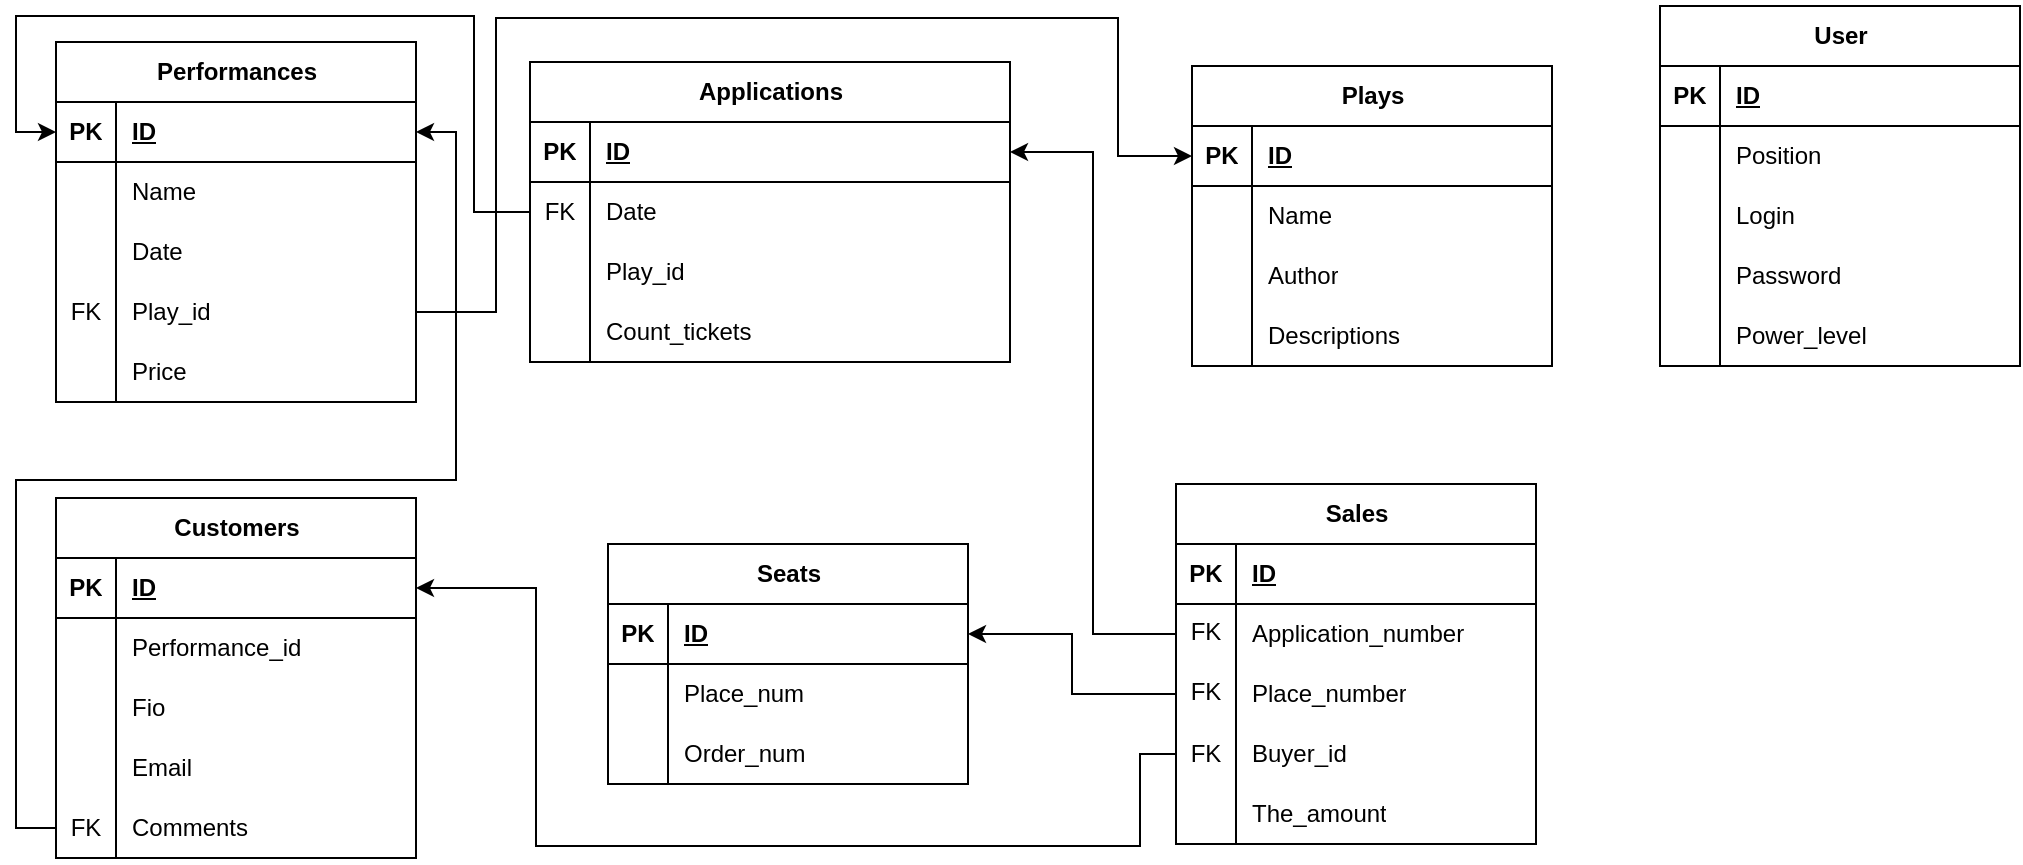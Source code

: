 <mxfile version="22.1.11" type="device">
  <diagram name="Страница — 1" id="3QJ-62TbbqOwwkSU4P8P">
    <mxGraphModel dx="1434" dy="791" grid="0" gridSize="10" guides="1" tooltips="1" connect="1" arrows="1" fold="1" page="0" pageScale="1" pageWidth="827" pageHeight="1169" math="0" shadow="0">
      <root>
        <mxCell id="0" />
        <mxCell id="1" parent="0" />
        <mxCell id="Lbm528HbBYSC0Zi1NmTf-1" value="Performances" style="shape=table;startSize=30;container=1;collapsible=1;childLayout=tableLayout;fixedRows=1;rowLines=0;fontStyle=1;align=center;resizeLast=1;html=1;" parent="1" vertex="1">
          <mxGeometry x="252" y="272" width="180" height="180" as="geometry" />
        </mxCell>
        <mxCell id="Lbm528HbBYSC0Zi1NmTf-2" value="" style="shape=tableRow;horizontal=0;startSize=0;swimlaneHead=0;swimlaneBody=0;fillColor=none;collapsible=0;dropTarget=0;points=[[0,0.5],[1,0.5]];portConstraint=eastwest;top=0;left=0;right=0;bottom=1;" parent="Lbm528HbBYSC0Zi1NmTf-1" vertex="1">
          <mxGeometry y="30" width="180" height="30" as="geometry" />
        </mxCell>
        <mxCell id="Lbm528HbBYSC0Zi1NmTf-3" value="PK" style="shape=partialRectangle;connectable=0;fillColor=none;top=0;left=0;bottom=0;right=0;fontStyle=1;overflow=hidden;whiteSpace=wrap;html=1;" parent="Lbm528HbBYSC0Zi1NmTf-2" vertex="1">
          <mxGeometry width="30" height="30" as="geometry">
            <mxRectangle width="30" height="30" as="alternateBounds" />
          </mxGeometry>
        </mxCell>
        <mxCell id="Lbm528HbBYSC0Zi1NmTf-4" value="ID" style="shape=partialRectangle;connectable=0;fillColor=none;top=0;left=0;bottom=0;right=0;align=left;spacingLeft=6;fontStyle=5;overflow=hidden;whiteSpace=wrap;html=1;" parent="Lbm528HbBYSC0Zi1NmTf-2" vertex="1">
          <mxGeometry x="30" width="150" height="30" as="geometry">
            <mxRectangle width="150" height="30" as="alternateBounds" />
          </mxGeometry>
        </mxCell>
        <mxCell id="Lbm528HbBYSC0Zi1NmTf-5" value="" style="shape=tableRow;horizontal=0;startSize=0;swimlaneHead=0;swimlaneBody=0;fillColor=none;collapsible=0;dropTarget=0;points=[[0,0.5],[1,0.5]];portConstraint=eastwest;top=0;left=0;right=0;bottom=0;" parent="Lbm528HbBYSC0Zi1NmTf-1" vertex="1">
          <mxGeometry y="60" width="180" height="30" as="geometry" />
        </mxCell>
        <mxCell id="Lbm528HbBYSC0Zi1NmTf-6" value="" style="shape=partialRectangle;connectable=0;fillColor=none;top=0;left=0;bottom=0;right=0;editable=1;overflow=hidden;whiteSpace=wrap;html=1;" parent="Lbm528HbBYSC0Zi1NmTf-5" vertex="1">
          <mxGeometry width="30" height="30" as="geometry">
            <mxRectangle width="30" height="30" as="alternateBounds" />
          </mxGeometry>
        </mxCell>
        <mxCell id="Lbm528HbBYSC0Zi1NmTf-7" value="Name" style="shape=partialRectangle;connectable=0;fillColor=none;top=0;left=0;bottom=0;right=0;align=left;spacingLeft=6;overflow=hidden;whiteSpace=wrap;html=1;" parent="Lbm528HbBYSC0Zi1NmTf-5" vertex="1">
          <mxGeometry x="30" width="150" height="30" as="geometry">
            <mxRectangle width="150" height="30" as="alternateBounds" />
          </mxGeometry>
        </mxCell>
        <mxCell id="Lbm528HbBYSC0Zi1NmTf-8" value="" style="shape=tableRow;horizontal=0;startSize=0;swimlaneHead=0;swimlaneBody=0;fillColor=none;collapsible=0;dropTarget=0;points=[[0,0.5],[1,0.5]];portConstraint=eastwest;top=0;left=0;right=0;bottom=0;" parent="Lbm528HbBYSC0Zi1NmTf-1" vertex="1">
          <mxGeometry y="90" width="180" height="30" as="geometry" />
        </mxCell>
        <mxCell id="Lbm528HbBYSC0Zi1NmTf-9" value="" style="shape=partialRectangle;connectable=0;fillColor=none;top=0;left=0;bottom=0;right=0;editable=1;overflow=hidden;whiteSpace=wrap;html=1;" parent="Lbm528HbBYSC0Zi1NmTf-8" vertex="1">
          <mxGeometry width="30" height="30" as="geometry">
            <mxRectangle width="30" height="30" as="alternateBounds" />
          </mxGeometry>
        </mxCell>
        <mxCell id="Lbm528HbBYSC0Zi1NmTf-10" value="Date" style="shape=partialRectangle;connectable=0;fillColor=none;top=0;left=0;bottom=0;right=0;align=left;spacingLeft=6;overflow=hidden;whiteSpace=wrap;html=1;" parent="Lbm528HbBYSC0Zi1NmTf-8" vertex="1">
          <mxGeometry x="30" width="150" height="30" as="geometry">
            <mxRectangle width="150" height="30" as="alternateBounds" />
          </mxGeometry>
        </mxCell>
        <mxCell id="Lbm528HbBYSC0Zi1NmTf-11" value="" style="shape=tableRow;horizontal=0;startSize=0;swimlaneHead=0;swimlaneBody=0;fillColor=none;collapsible=0;dropTarget=0;points=[[0,0.5],[1,0.5]];portConstraint=eastwest;top=0;left=0;right=0;bottom=0;" parent="Lbm528HbBYSC0Zi1NmTf-1" vertex="1">
          <mxGeometry y="120" width="180" height="30" as="geometry" />
        </mxCell>
        <mxCell id="Lbm528HbBYSC0Zi1NmTf-12" value="" style="shape=partialRectangle;connectable=0;fillColor=none;top=0;left=0;bottom=0;right=0;editable=1;overflow=hidden;whiteSpace=wrap;html=1;" parent="Lbm528HbBYSC0Zi1NmTf-11" vertex="1">
          <mxGeometry width="30" height="30" as="geometry">
            <mxRectangle width="30" height="30" as="alternateBounds" />
          </mxGeometry>
        </mxCell>
        <mxCell id="Lbm528HbBYSC0Zi1NmTf-13" value="Play_id" style="shape=partialRectangle;connectable=0;fillColor=none;top=0;left=0;bottom=0;right=0;align=left;spacingLeft=6;overflow=hidden;whiteSpace=wrap;html=1;" parent="Lbm528HbBYSC0Zi1NmTf-11" vertex="1">
          <mxGeometry x="30" width="150" height="30" as="geometry">
            <mxRectangle width="150" height="30" as="alternateBounds" />
          </mxGeometry>
        </mxCell>
        <mxCell id="Lbm528HbBYSC0Zi1NmTf-14" value="" style="shape=tableRow;horizontal=0;startSize=0;swimlaneHead=0;swimlaneBody=0;fillColor=none;collapsible=0;dropTarget=0;points=[[0,0.5],[1,0.5]];portConstraint=eastwest;top=0;left=0;right=0;bottom=0;" parent="Lbm528HbBYSC0Zi1NmTf-1" vertex="1">
          <mxGeometry y="150" width="180" height="30" as="geometry" />
        </mxCell>
        <mxCell id="Lbm528HbBYSC0Zi1NmTf-15" value="" style="shape=partialRectangle;connectable=0;fillColor=none;top=0;left=0;bottom=0;right=0;editable=1;overflow=hidden;whiteSpace=wrap;html=1;" parent="Lbm528HbBYSC0Zi1NmTf-14" vertex="1">
          <mxGeometry width="30" height="30" as="geometry">
            <mxRectangle width="30" height="30" as="alternateBounds" />
          </mxGeometry>
        </mxCell>
        <mxCell id="Lbm528HbBYSC0Zi1NmTf-16" value="Price" style="shape=partialRectangle;connectable=0;fillColor=none;top=0;left=0;bottom=0;right=0;align=left;spacingLeft=6;overflow=hidden;whiteSpace=wrap;html=1;" parent="Lbm528HbBYSC0Zi1NmTf-14" vertex="1">
          <mxGeometry x="30" width="150" height="30" as="geometry">
            <mxRectangle width="150" height="30" as="alternateBounds" />
          </mxGeometry>
        </mxCell>
        <mxCell id="Lbm528HbBYSC0Zi1NmTf-17" value="Applications" style="shape=table;startSize=30;container=1;collapsible=1;childLayout=tableLayout;fixedRows=1;rowLines=0;fontStyle=1;align=center;resizeLast=1;html=1;" parent="1" vertex="1">
          <mxGeometry x="489" y="282" width="240" height="150" as="geometry" />
        </mxCell>
        <mxCell id="Lbm528HbBYSC0Zi1NmTf-18" value="" style="shape=tableRow;horizontal=0;startSize=0;swimlaneHead=0;swimlaneBody=0;fillColor=none;collapsible=0;dropTarget=0;points=[[0,0.5],[1,0.5]];portConstraint=eastwest;top=0;left=0;right=0;bottom=1;" parent="Lbm528HbBYSC0Zi1NmTf-17" vertex="1">
          <mxGeometry y="30" width="240" height="30" as="geometry" />
        </mxCell>
        <mxCell id="Lbm528HbBYSC0Zi1NmTf-19" value="PK" style="shape=partialRectangle;connectable=0;fillColor=none;top=0;left=0;bottom=0;right=0;fontStyle=1;overflow=hidden;whiteSpace=wrap;html=1;" parent="Lbm528HbBYSC0Zi1NmTf-18" vertex="1">
          <mxGeometry width="30" height="30" as="geometry">
            <mxRectangle width="30" height="30" as="alternateBounds" />
          </mxGeometry>
        </mxCell>
        <mxCell id="Lbm528HbBYSC0Zi1NmTf-20" value="ID" style="shape=partialRectangle;connectable=0;fillColor=none;top=0;left=0;bottom=0;right=0;align=left;spacingLeft=6;fontStyle=5;overflow=hidden;whiteSpace=wrap;html=1;" parent="Lbm528HbBYSC0Zi1NmTf-18" vertex="1">
          <mxGeometry x="30" width="210" height="30" as="geometry">
            <mxRectangle width="210" height="30" as="alternateBounds" />
          </mxGeometry>
        </mxCell>
        <mxCell id="Lbm528HbBYSC0Zi1NmTf-21" value="" style="shape=tableRow;horizontal=0;startSize=0;swimlaneHead=0;swimlaneBody=0;fillColor=none;collapsible=0;dropTarget=0;points=[[0,0.5],[1,0.5]];portConstraint=eastwest;top=0;left=0;right=0;bottom=0;" parent="Lbm528HbBYSC0Zi1NmTf-17" vertex="1">
          <mxGeometry y="60" width="240" height="30" as="geometry" />
        </mxCell>
        <mxCell id="Lbm528HbBYSC0Zi1NmTf-22" value="" style="shape=partialRectangle;connectable=0;fillColor=none;top=0;left=0;bottom=0;right=0;editable=1;overflow=hidden;whiteSpace=wrap;html=1;" parent="Lbm528HbBYSC0Zi1NmTf-21" vertex="1">
          <mxGeometry width="30" height="30" as="geometry">
            <mxRectangle width="30" height="30" as="alternateBounds" />
          </mxGeometry>
        </mxCell>
        <mxCell id="Lbm528HbBYSC0Zi1NmTf-23" value="Date" style="shape=partialRectangle;connectable=0;fillColor=none;top=0;left=0;bottom=0;right=0;align=left;spacingLeft=6;overflow=hidden;whiteSpace=wrap;html=1;" parent="Lbm528HbBYSC0Zi1NmTf-21" vertex="1">
          <mxGeometry x="30" width="210" height="30" as="geometry">
            <mxRectangle width="210" height="30" as="alternateBounds" />
          </mxGeometry>
        </mxCell>
        <mxCell id="Lbm528HbBYSC0Zi1NmTf-24" value="" style="shape=tableRow;horizontal=0;startSize=0;swimlaneHead=0;swimlaneBody=0;fillColor=none;collapsible=0;dropTarget=0;points=[[0,0.5],[1,0.5]];portConstraint=eastwest;top=0;left=0;right=0;bottom=0;" parent="Lbm528HbBYSC0Zi1NmTf-17" vertex="1">
          <mxGeometry y="90" width="240" height="30" as="geometry" />
        </mxCell>
        <mxCell id="Lbm528HbBYSC0Zi1NmTf-25" value="" style="shape=partialRectangle;connectable=0;fillColor=none;top=0;left=0;bottom=0;right=0;editable=1;overflow=hidden;whiteSpace=wrap;html=1;" parent="Lbm528HbBYSC0Zi1NmTf-24" vertex="1">
          <mxGeometry width="30" height="30" as="geometry">
            <mxRectangle width="30" height="30" as="alternateBounds" />
          </mxGeometry>
        </mxCell>
        <mxCell id="Lbm528HbBYSC0Zi1NmTf-26" value="Play_id" style="shape=partialRectangle;connectable=0;fillColor=none;top=0;left=0;bottom=0;right=0;align=left;spacingLeft=6;overflow=hidden;whiteSpace=wrap;html=1;" parent="Lbm528HbBYSC0Zi1NmTf-24" vertex="1">
          <mxGeometry x="30" width="210" height="30" as="geometry">
            <mxRectangle width="210" height="30" as="alternateBounds" />
          </mxGeometry>
        </mxCell>
        <mxCell id="Lbm528HbBYSC0Zi1NmTf-27" value="" style="shape=tableRow;horizontal=0;startSize=0;swimlaneHead=0;swimlaneBody=0;fillColor=none;collapsible=0;dropTarget=0;points=[[0,0.5],[1,0.5]];portConstraint=eastwest;top=0;left=0;right=0;bottom=0;" parent="Lbm528HbBYSC0Zi1NmTf-17" vertex="1">
          <mxGeometry y="120" width="240" height="30" as="geometry" />
        </mxCell>
        <mxCell id="Lbm528HbBYSC0Zi1NmTf-28" value="" style="shape=partialRectangle;connectable=0;fillColor=none;top=0;left=0;bottom=0;right=0;editable=1;overflow=hidden;whiteSpace=wrap;html=1;" parent="Lbm528HbBYSC0Zi1NmTf-27" vertex="1">
          <mxGeometry width="30" height="30" as="geometry">
            <mxRectangle width="30" height="30" as="alternateBounds" />
          </mxGeometry>
        </mxCell>
        <mxCell id="Lbm528HbBYSC0Zi1NmTf-29" value="Count_tickets" style="shape=partialRectangle;connectable=0;fillColor=none;top=0;left=0;bottom=0;right=0;align=left;spacingLeft=6;overflow=hidden;whiteSpace=wrap;html=1;" parent="Lbm528HbBYSC0Zi1NmTf-27" vertex="1">
          <mxGeometry x="30" width="210" height="30" as="geometry">
            <mxRectangle width="210" height="30" as="alternateBounds" />
          </mxGeometry>
        </mxCell>
        <mxCell id="Lbm528HbBYSC0Zi1NmTf-30" value="Seats" style="shape=table;startSize=30;container=1;collapsible=1;childLayout=tableLayout;fixedRows=1;rowLines=0;fontStyle=1;align=center;resizeLast=1;html=1;" parent="1" vertex="1">
          <mxGeometry x="528" y="523" width="180" height="120" as="geometry" />
        </mxCell>
        <mxCell id="Lbm528HbBYSC0Zi1NmTf-31" value="" style="shape=tableRow;horizontal=0;startSize=0;swimlaneHead=0;swimlaneBody=0;fillColor=none;collapsible=0;dropTarget=0;points=[[0,0.5],[1,0.5]];portConstraint=eastwest;top=0;left=0;right=0;bottom=1;" parent="Lbm528HbBYSC0Zi1NmTf-30" vertex="1">
          <mxGeometry y="30" width="180" height="30" as="geometry" />
        </mxCell>
        <mxCell id="Lbm528HbBYSC0Zi1NmTf-32" value="PK" style="shape=partialRectangle;connectable=0;fillColor=none;top=0;left=0;bottom=0;right=0;fontStyle=1;overflow=hidden;whiteSpace=wrap;html=1;" parent="Lbm528HbBYSC0Zi1NmTf-31" vertex="1">
          <mxGeometry width="30" height="30" as="geometry">
            <mxRectangle width="30" height="30" as="alternateBounds" />
          </mxGeometry>
        </mxCell>
        <mxCell id="Lbm528HbBYSC0Zi1NmTf-33" value="ID" style="shape=partialRectangle;connectable=0;fillColor=none;top=0;left=0;bottom=0;right=0;align=left;spacingLeft=6;fontStyle=5;overflow=hidden;whiteSpace=wrap;html=1;" parent="Lbm528HbBYSC0Zi1NmTf-31" vertex="1">
          <mxGeometry x="30" width="150" height="30" as="geometry">
            <mxRectangle width="150" height="30" as="alternateBounds" />
          </mxGeometry>
        </mxCell>
        <mxCell id="Lbm528HbBYSC0Zi1NmTf-34" value="" style="shape=tableRow;horizontal=0;startSize=0;swimlaneHead=0;swimlaneBody=0;fillColor=none;collapsible=0;dropTarget=0;points=[[0,0.5],[1,0.5]];portConstraint=eastwest;top=0;left=0;right=0;bottom=0;" parent="Lbm528HbBYSC0Zi1NmTf-30" vertex="1">
          <mxGeometry y="60" width="180" height="30" as="geometry" />
        </mxCell>
        <mxCell id="Lbm528HbBYSC0Zi1NmTf-35" value="" style="shape=partialRectangle;connectable=0;fillColor=none;top=0;left=0;bottom=0;right=0;editable=1;overflow=hidden;whiteSpace=wrap;html=1;" parent="Lbm528HbBYSC0Zi1NmTf-34" vertex="1">
          <mxGeometry width="30" height="30" as="geometry">
            <mxRectangle width="30" height="30" as="alternateBounds" />
          </mxGeometry>
        </mxCell>
        <mxCell id="Lbm528HbBYSC0Zi1NmTf-36" value="Place_num" style="shape=partialRectangle;connectable=0;fillColor=none;top=0;left=0;bottom=0;right=0;align=left;spacingLeft=6;overflow=hidden;whiteSpace=wrap;html=1;" parent="Lbm528HbBYSC0Zi1NmTf-34" vertex="1">
          <mxGeometry x="30" width="150" height="30" as="geometry">
            <mxRectangle width="150" height="30" as="alternateBounds" />
          </mxGeometry>
        </mxCell>
        <mxCell id="Lbm528HbBYSC0Zi1NmTf-37" value="" style="shape=tableRow;horizontal=0;startSize=0;swimlaneHead=0;swimlaneBody=0;fillColor=none;collapsible=0;dropTarget=0;points=[[0,0.5],[1,0.5]];portConstraint=eastwest;top=0;left=0;right=0;bottom=0;" parent="Lbm528HbBYSC0Zi1NmTf-30" vertex="1">
          <mxGeometry y="90" width="180" height="30" as="geometry" />
        </mxCell>
        <mxCell id="Lbm528HbBYSC0Zi1NmTf-38" value="" style="shape=partialRectangle;connectable=0;fillColor=none;top=0;left=0;bottom=0;right=0;editable=1;overflow=hidden;whiteSpace=wrap;html=1;" parent="Lbm528HbBYSC0Zi1NmTf-37" vertex="1">
          <mxGeometry width="30" height="30" as="geometry">
            <mxRectangle width="30" height="30" as="alternateBounds" />
          </mxGeometry>
        </mxCell>
        <mxCell id="Lbm528HbBYSC0Zi1NmTf-39" value="Order_num" style="shape=partialRectangle;connectable=0;fillColor=none;top=0;left=0;bottom=0;right=0;align=left;spacingLeft=6;overflow=hidden;whiteSpace=wrap;html=1;" parent="Lbm528HbBYSC0Zi1NmTf-37" vertex="1">
          <mxGeometry x="30" width="150" height="30" as="geometry">
            <mxRectangle width="150" height="30" as="alternateBounds" />
          </mxGeometry>
        </mxCell>
        <mxCell id="Lbm528HbBYSC0Zi1NmTf-40" value="Customers" style="shape=table;startSize=30;container=1;collapsible=1;childLayout=tableLayout;fixedRows=1;rowLines=0;fontStyle=1;align=center;resizeLast=1;html=1;" parent="1" vertex="1">
          <mxGeometry x="252" y="500" width="180" height="180" as="geometry" />
        </mxCell>
        <mxCell id="Lbm528HbBYSC0Zi1NmTf-41" value="" style="shape=tableRow;horizontal=0;startSize=0;swimlaneHead=0;swimlaneBody=0;fillColor=none;collapsible=0;dropTarget=0;points=[[0,0.5],[1,0.5]];portConstraint=eastwest;top=0;left=0;right=0;bottom=1;" parent="Lbm528HbBYSC0Zi1NmTf-40" vertex="1">
          <mxGeometry y="30" width="180" height="30" as="geometry" />
        </mxCell>
        <mxCell id="Lbm528HbBYSC0Zi1NmTf-42" value="PK" style="shape=partialRectangle;connectable=0;fillColor=none;top=0;left=0;bottom=0;right=0;fontStyle=1;overflow=hidden;whiteSpace=wrap;html=1;" parent="Lbm528HbBYSC0Zi1NmTf-41" vertex="1">
          <mxGeometry width="30" height="30" as="geometry">
            <mxRectangle width="30" height="30" as="alternateBounds" />
          </mxGeometry>
        </mxCell>
        <mxCell id="Lbm528HbBYSC0Zi1NmTf-43" value="ID" style="shape=partialRectangle;connectable=0;fillColor=none;top=0;left=0;bottom=0;right=0;align=left;spacingLeft=6;fontStyle=5;overflow=hidden;whiteSpace=wrap;html=1;" parent="Lbm528HbBYSC0Zi1NmTf-41" vertex="1">
          <mxGeometry x="30" width="150" height="30" as="geometry">
            <mxRectangle width="150" height="30" as="alternateBounds" />
          </mxGeometry>
        </mxCell>
        <mxCell id="Lbm528HbBYSC0Zi1NmTf-44" value="" style="shape=tableRow;horizontal=0;startSize=0;swimlaneHead=0;swimlaneBody=0;fillColor=none;collapsible=0;dropTarget=0;points=[[0,0.5],[1,0.5]];portConstraint=eastwest;top=0;left=0;right=0;bottom=0;" parent="Lbm528HbBYSC0Zi1NmTf-40" vertex="1">
          <mxGeometry y="60" width="180" height="30" as="geometry" />
        </mxCell>
        <mxCell id="Lbm528HbBYSC0Zi1NmTf-45" value="" style="shape=partialRectangle;connectable=0;fillColor=none;top=0;left=0;bottom=0;right=0;editable=1;overflow=hidden;whiteSpace=wrap;html=1;" parent="Lbm528HbBYSC0Zi1NmTf-44" vertex="1">
          <mxGeometry width="30" height="30" as="geometry">
            <mxRectangle width="30" height="30" as="alternateBounds" />
          </mxGeometry>
        </mxCell>
        <mxCell id="Lbm528HbBYSC0Zi1NmTf-46" value="Performance_id" style="shape=partialRectangle;connectable=0;fillColor=none;top=0;left=0;bottom=0;right=0;align=left;spacingLeft=6;overflow=hidden;whiteSpace=wrap;html=1;" parent="Lbm528HbBYSC0Zi1NmTf-44" vertex="1">
          <mxGeometry x="30" width="150" height="30" as="geometry">
            <mxRectangle width="150" height="30" as="alternateBounds" />
          </mxGeometry>
        </mxCell>
        <mxCell id="Lbm528HbBYSC0Zi1NmTf-47" value="" style="shape=tableRow;horizontal=0;startSize=0;swimlaneHead=0;swimlaneBody=0;fillColor=none;collapsible=0;dropTarget=0;points=[[0,0.5],[1,0.5]];portConstraint=eastwest;top=0;left=0;right=0;bottom=0;" parent="Lbm528HbBYSC0Zi1NmTf-40" vertex="1">
          <mxGeometry y="90" width="180" height="30" as="geometry" />
        </mxCell>
        <mxCell id="Lbm528HbBYSC0Zi1NmTf-48" value="" style="shape=partialRectangle;connectable=0;fillColor=none;top=0;left=0;bottom=0;right=0;editable=1;overflow=hidden;whiteSpace=wrap;html=1;" parent="Lbm528HbBYSC0Zi1NmTf-47" vertex="1">
          <mxGeometry width="30" height="30" as="geometry">
            <mxRectangle width="30" height="30" as="alternateBounds" />
          </mxGeometry>
        </mxCell>
        <mxCell id="Lbm528HbBYSC0Zi1NmTf-49" value="Fio" style="shape=partialRectangle;connectable=0;fillColor=none;top=0;left=0;bottom=0;right=0;align=left;spacingLeft=6;overflow=hidden;whiteSpace=wrap;html=1;" parent="Lbm528HbBYSC0Zi1NmTf-47" vertex="1">
          <mxGeometry x="30" width="150" height="30" as="geometry">
            <mxRectangle width="150" height="30" as="alternateBounds" />
          </mxGeometry>
        </mxCell>
        <mxCell id="Lbm528HbBYSC0Zi1NmTf-50" value="" style="shape=tableRow;horizontal=0;startSize=0;swimlaneHead=0;swimlaneBody=0;fillColor=none;collapsible=0;dropTarget=0;points=[[0,0.5],[1,0.5]];portConstraint=eastwest;top=0;left=0;right=0;bottom=0;" parent="Lbm528HbBYSC0Zi1NmTf-40" vertex="1">
          <mxGeometry y="120" width="180" height="30" as="geometry" />
        </mxCell>
        <mxCell id="Lbm528HbBYSC0Zi1NmTf-51" value="" style="shape=partialRectangle;connectable=0;fillColor=none;top=0;left=0;bottom=0;right=0;editable=1;overflow=hidden;whiteSpace=wrap;html=1;" parent="Lbm528HbBYSC0Zi1NmTf-50" vertex="1">
          <mxGeometry width="30" height="30" as="geometry">
            <mxRectangle width="30" height="30" as="alternateBounds" />
          </mxGeometry>
        </mxCell>
        <mxCell id="Lbm528HbBYSC0Zi1NmTf-52" value="Email" style="shape=partialRectangle;connectable=0;fillColor=none;top=0;left=0;bottom=0;right=0;align=left;spacingLeft=6;overflow=hidden;whiteSpace=wrap;html=1;" parent="Lbm528HbBYSC0Zi1NmTf-50" vertex="1">
          <mxGeometry x="30" width="150" height="30" as="geometry">
            <mxRectangle width="150" height="30" as="alternateBounds" />
          </mxGeometry>
        </mxCell>
        <mxCell id="Lbm528HbBYSC0Zi1NmTf-53" value="" style="shape=tableRow;horizontal=0;startSize=0;swimlaneHead=0;swimlaneBody=0;fillColor=none;collapsible=0;dropTarget=0;points=[[0,0.5],[1,0.5]];portConstraint=eastwest;top=0;left=0;right=0;bottom=0;" parent="Lbm528HbBYSC0Zi1NmTf-40" vertex="1">
          <mxGeometry y="150" width="180" height="30" as="geometry" />
        </mxCell>
        <mxCell id="Lbm528HbBYSC0Zi1NmTf-54" value="" style="shape=partialRectangle;connectable=0;fillColor=none;top=0;left=0;bottom=0;right=0;editable=1;overflow=hidden;whiteSpace=wrap;html=1;" parent="Lbm528HbBYSC0Zi1NmTf-53" vertex="1">
          <mxGeometry width="30" height="30" as="geometry">
            <mxRectangle width="30" height="30" as="alternateBounds" />
          </mxGeometry>
        </mxCell>
        <mxCell id="Lbm528HbBYSC0Zi1NmTf-55" value="Comments" style="shape=partialRectangle;connectable=0;fillColor=none;top=0;left=0;bottom=0;right=0;align=left;spacingLeft=6;overflow=hidden;whiteSpace=wrap;html=1;" parent="Lbm528HbBYSC0Zi1NmTf-53" vertex="1">
          <mxGeometry x="30" width="150" height="30" as="geometry">
            <mxRectangle width="150" height="30" as="alternateBounds" />
          </mxGeometry>
        </mxCell>
        <mxCell id="Lbm528HbBYSC0Zi1NmTf-56" value="Sales" style="shape=table;startSize=30;container=1;collapsible=1;childLayout=tableLayout;fixedRows=1;rowLines=0;fontStyle=1;align=center;resizeLast=1;html=1;" parent="1" vertex="1">
          <mxGeometry x="812" y="493" width="180" height="180" as="geometry" />
        </mxCell>
        <mxCell id="Lbm528HbBYSC0Zi1NmTf-57" value="" style="shape=tableRow;horizontal=0;startSize=0;swimlaneHead=0;swimlaneBody=0;fillColor=none;collapsible=0;dropTarget=0;points=[[0,0.5],[1,0.5]];portConstraint=eastwest;top=0;left=0;right=0;bottom=1;" parent="Lbm528HbBYSC0Zi1NmTf-56" vertex="1">
          <mxGeometry y="30" width="180" height="30" as="geometry" />
        </mxCell>
        <mxCell id="Lbm528HbBYSC0Zi1NmTf-58" value="PK" style="shape=partialRectangle;connectable=0;fillColor=none;top=0;left=0;bottom=0;right=0;fontStyle=1;overflow=hidden;whiteSpace=wrap;html=1;" parent="Lbm528HbBYSC0Zi1NmTf-57" vertex="1">
          <mxGeometry width="30" height="30" as="geometry">
            <mxRectangle width="30" height="30" as="alternateBounds" />
          </mxGeometry>
        </mxCell>
        <mxCell id="Lbm528HbBYSC0Zi1NmTf-59" value="ID" style="shape=partialRectangle;connectable=0;fillColor=none;top=0;left=0;bottom=0;right=0;align=left;spacingLeft=6;fontStyle=5;overflow=hidden;whiteSpace=wrap;html=1;" parent="Lbm528HbBYSC0Zi1NmTf-57" vertex="1">
          <mxGeometry x="30" width="150" height="30" as="geometry">
            <mxRectangle width="150" height="30" as="alternateBounds" />
          </mxGeometry>
        </mxCell>
        <mxCell id="Lbm528HbBYSC0Zi1NmTf-60" value="" style="shape=tableRow;horizontal=0;startSize=0;swimlaneHead=0;swimlaneBody=0;fillColor=none;collapsible=0;dropTarget=0;points=[[0,0.5],[1,0.5]];portConstraint=eastwest;top=0;left=0;right=0;bottom=0;" parent="Lbm528HbBYSC0Zi1NmTf-56" vertex="1">
          <mxGeometry y="60" width="180" height="30" as="geometry" />
        </mxCell>
        <mxCell id="Lbm528HbBYSC0Zi1NmTf-61" value="" style="shape=partialRectangle;connectable=0;fillColor=none;top=0;left=0;bottom=0;right=0;editable=1;overflow=hidden;whiteSpace=wrap;html=1;" parent="Lbm528HbBYSC0Zi1NmTf-60" vertex="1">
          <mxGeometry width="30" height="30" as="geometry">
            <mxRectangle width="30" height="30" as="alternateBounds" />
          </mxGeometry>
        </mxCell>
        <mxCell id="Lbm528HbBYSC0Zi1NmTf-62" value="Application_number" style="shape=partialRectangle;connectable=0;fillColor=none;top=0;left=0;bottom=0;right=0;align=left;spacingLeft=6;overflow=hidden;whiteSpace=wrap;html=1;" parent="Lbm528HbBYSC0Zi1NmTf-60" vertex="1">
          <mxGeometry x="30" width="150" height="30" as="geometry">
            <mxRectangle width="150" height="30" as="alternateBounds" />
          </mxGeometry>
        </mxCell>
        <mxCell id="Lbm528HbBYSC0Zi1NmTf-63" value="" style="shape=tableRow;horizontal=0;startSize=0;swimlaneHead=0;swimlaneBody=0;fillColor=none;collapsible=0;dropTarget=0;points=[[0,0.5],[1,0.5]];portConstraint=eastwest;top=0;left=0;right=0;bottom=0;" parent="Lbm528HbBYSC0Zi1NmTf-56" vertex="1">
          <mxGeometry y="90" width="180" height="30" as="geometry" />
        </mxCell>
        <mxCell id="Lbm528HbBYSC0Zi1NmTf-64" value="" style="shape=partialRectangle;connectable=0;fillColor=none;top=0;left=0;bottom=0;right=0;editable=1;overflow=hidden;whiteSpace=wrap;html=1;" parent="Lbm528HbBYSC0Zi1NmTf-63" vertex="1">
          <mxGeometry width="30" height="30" as="geometry">
            <mxRectangle width="30" height="30" as="alternateBounds" />
          </mxGeometry>
        </mxCell>
        <mxCell id="Lbm528HbBYSC0Zi1NmTf-65" value="Place_number" style="shape=partialRectangle;connectable=0;fillColor=none;top=0;left=0;bottom=0;right=0;align=left;spacingLeft=6;overflow=hidden;whiteSpace=wrap;html=1;" parent="Lbm528HbBYSC0Zi1NmTf-63" vertex="1">
          <mxGeometry x="30" width="150" height="30" as="geometry">
            <mxRectangle width="150" height="30" as="alternateBounds" />
          </mxGeometry>
        </mxCell>
        <mxCell id="Lbm528HbBYSC0Zi1NmTf-66" value="" style="shape=tableRow;horizontal=0;startSize=0;swimlaneHead=0;swimlaneBody=0;fillColor=none;collapsible=0;dropTarget=0;points=[[0,0.5],[1,0.5]];portConstraint=eastwest;top=0;left=0;right=0;bottom=0;" parent="Lbm528HbBYSC0Zi1NmTf-56" vertex="1">
          <mxGeometry y="120" width="180" height="30" as="geometry" />
        </mxCell>
        <mxCell id="Lbm528HbBYSC0Zi1NmTf-67" value="" style="shape=partialRectangle;connectable=0;fillColor=none;top=0;left=0;bottom=0;right=0;editable=1;overflow=hidden;whiteSpace=wrap;html=1;" parent="Lbm528HbBYSC0Zi1NmTf-66" vertex="1">
          <mxGeometry width="30" height="30" as="geometry">
            <mxRectangle width="30" height="30" as="alternateBounds" />
          </mxGeometry>
        </mxCell>
        <mxCell id="Lbm528HbBYSC0Zi1NmTf-68" value="Buyer_id" style="shape=partialRectangle;connectable=0;fillColor=none;top=0;left=0;bottom=0;right=0;align=left;spacingLeft=6;overflow=hidden;whiteSpace=wrap;html=1;" parent="Lbm528HbBYSC0Zi1NmTf-66" vertex="1">
          <mxGeometry x="30" width="150" height="30" as="geometry">
            <mxRectangle width="150" height="30" as="alternateBounds" />
          </mxGeometry>
        </mxCell>
        <mxCell id="Lbm528HbBYSC0Zi1NmTf-69" value="" style="shape=tableRow;horizontal=0;startSize=0;swimlaneHead=0;swimlaneBody=0;fillColor=none;collapsible=0;dropTarget=0;points=[[0,0.5],[1,0.5]];portConstraint=eastwest;top=0;left=0;right=0;bottom=0;" parent="Lbm528HbBYSC0Zi1NmTf-56" vertex="1">
          <mxGeometry y="150" width="180" height="30" as="geometry" />
        </mxCell>
        <mxCell id="Lbm528HbBYSC0Zi1NmTf-70" value="" style="shape=partialRectangle;connectable=0;fillColor=none;top=0;left=0;bottom=0;right=0;editable=1;overflow=hidden;whiteSpace=wrap;html=1;" parent="Lbm528HbBYSC0Zi1NmTf-69" vertex="1">
          <mxGeometry width="30" height="30" as="geometry">
            <mxRectangle width="30" height="30" as="alternateBounds" />
          </mxGeometry>
        </mxCell>
        <mxCell id="Lbm528HbBYSC0Zi1NmTf-71" value="The_amount" style="shape=partialRectangle;connectable=0;fillColor=none;top=0;left=0;bottom=0;right=0;align=left;spacingLeft=6;overflow=hidden;whiteSpace=wrap;html=1;" parent="Lbm528HbBYSC0Zi1NmTf-69" vertex="1">
          <mxGeometry x="30" width="150" height="30" as="geometry">
            <mxRectangle width="150" height="30" as="alternateBounds" />
          </mxGeometry>
        </mxCell>
        <mxCell id="Lbm528HbBYSC0Zi1NmTf-72" value="Plays" style="shape=table;startSize=30;container=1;collapsible=1;childLayout=tableLayout;fixedRows=1;rowLines=0;fontStyle=1;align=center;resizeLast=1;html=1;" parent="1" vertex="1">
          <mxGeometry x="820" y="284" width="180" height="150" as="geometry" />
        </mxCell>
        <mxCell id="Lbm528HbBYSC0Zi1NmTf-73" value="" style="shape=tableRow;horizontal=0;startSize=0;swimlaneHead=0;swimlaneBody=0;fillColor=none;collapsible=0;dropTarget=0;points=[[0,0.5],[1,0.5]];portConstraint=eastwest;top=0;left=0;right=0;bottom=1;" parent="Lbm528HbBYSC0Zi1NmTf-72" vertex="1">
          <mxGeometry y="30" width="180" height="30" as="geometry" />
        </mxCell>
        <mxCell id="Lbm528HbBYSC0Zi1NmTf-74" value="PK" style="shape=partialRectangle;connectable=0;fillColor=none;top=0;left=0;bottom=0;right=0;fontStyle=1;overflow=hidden;whiteSpace=wrap;html=1;" parent="Lbm528HbBYSC0Zi1NmTf-73" vertex="1">
          <mxGeometry width="30" height="30" as="geometry">
            <mxRectangle width="30" height="30" as="alternateBounds" />
          </mxGeometry>
        </mxCell>
        <mxCell id="Lbm528HbBYSC0Zi1NmTf-75" value="ID" style="shape=partialRectangle;connectable=0;fillColor=none;top=0;left=0;bottom=0;right=0;align=left;spacingLeft=6;fontStyle=5;overflow=hidden;whiteSpace=wrap;html=1;" parent="Lbm528HbBYSC0Zi1NmTf-73" vertex="1">
          <mxGeometry x="30" width="150" height="30" as="geometry">
            <mxRectangle width="150" height="30" as="alternateBounds" />
          </mxGeometry>
        </mxCell>
        <mxCell id="Lbm528HbBYSC0Zi1NmTf-76" value="" style="shape=tableRow;horizontal=0;startSize=0;swimlaneHead=0;swimlaneBody=0;fillColor=none;collapsible=0;dropTarget=0;points=[[0,0.5],[1,0.5]];portConstraint=eastwest;top=0;left=0;right=0;bottom=0;" parent="Lbm528HbBYSC0Zi1NmTf-72" vertex="1">
          <mxGeometry y="60" width="180" height="30" as="geometry" />
        </mxCell>
        <mxCell id="Lbm528HbBYSC0Zi1NmTf-77" value="" style="shape=partialRectangle;connectable=0;fillColor=none;top=0;left=0;bottom=0;right=0;editable=1;overflow=hidden;whiteSpace=wrap;html=1;" parent="Lbm528HbBYSC0Zi1NmTf-76" vertex="1">
          <mxGeometry width="30" height="30" as="geometry">
            <mxRectangle width="30" height="30" as="alternateBounds" />
          </mxGeometry>
        </mxCell>
        <mxCell id="Lbm528HbBYSC0Zi1NmTf-78" value="Name" style="shape=partialRectangle;connectable=0;fillColor=none;top=0;left=0;bottom=0;right=0;align=left;spacingLeft=6;overflow=hidden;whiteSpace=wrap;html=1;" parent="Lbm528HbBYSC0Zi1NmTf-76" vertex="1">
          <mxGeometry x="30" width="150" height="30" as="geometry">
            <mxRectangle width="150" height="30" as="alternateBounds" />
          </mxGeometry>
        </mxCell>
        <mxCell id="Lbm528HbBYSC0Zi1NmTf-79" value="" style="shape=tableRow;horizontal=0;startSize=0;swimlaneHead=0;swimlaneBody=0;fillColor=none;collapsible=0;dropTarget=0;points=[[0,0.5],[1,0.5]];portConstraint=eastwest;top=0;left=0;right=0;bottom=0;" parent="Lbm528HbBYSC0Zi1NmTf-72" vertex="1">
          <mxGeometry y="90" width="180" height="30" as="geometry" />
        </mxCell>
        <mxCell id="Lbm528HbBYSC0Zi1NmTf-80" value="" style="shape=partialRectangle;connectable=0;fillColor=none;top=0;left=0;bottom=0;right=0;editable=1;overflow=hidden;whiteSpace=wrap;html=1;" parent="Lbm528HbBYSC0Zi1NmTf-79" vertex="1">
          <mxGeometry width="30" height="30" as="geometry">
            <mxRectangle width="30" height="30" as="alternateBounds" />
          </mxGeometry>
        </mxCell>
        <mxCell id="Lbm528HbBYSC0Zi1NmTf-81" value="Author" style="shape=partialRectangle;connectable=0;fillColor=none;top=0;left=0;bottom=0;right=0;align=left;spacingLeft=6;overflow=hidden;whiteSpace=wrap;html=1;" parent="Lbm528HbBYSC0Zi1NmTf-79" vertex="1">
          <mxGeometry x="30" width="150" height="30" as="geometry">
            <mxRectangle width="150" height="30" as="alternateBounds" />
          </mxGeometry>
        </mxCell>
        <mxCell id="Lbm528HbBYSC0Zi1NmTf-82" value="" style="shape=tableRow;horizontal=0;startSize=0;swimlaneHead=0;swimlaneBody=0;fillColor=none;collapsible=0;dropTarget=0;points=[[0,0.5],[1,0.5]];portConstraint=eastwest;top=0;left=0;right=0;bottom=0;" parent="Lbm528HbBYSC0Zi1NmTf-72" vertex="1">
          <mxGeometry y="120" width="180" height="30" as="geometry" />
        </mxCell>
        <mxCell id="Lbm528HbBYSC0Zi1NmTf-83" value="" style="shape=partialRectangle;connectable=0;fillColor=none;top=0;left=0;bottom=0;right=0;editable=1;overflow=hidden;whiteSpace=wrap;html=1;" parent="Lbm528HbBYSC0Zi1NmTf-82" vertex="1">
          <mxGeometry width="30" height="30" as="geometry">
            <mxRectangle width="30" height="30" as="alternateBounds" />
          </mxGeometry>
        </mxCell>
        <mxCell id="Lbm528HbBYSC0Zi1NmTf-84" value="Descriptions" style="shape=partialRectangle;connectable=0;fillColor=none;top=0;left=0;bottom=0;right=0;align=left;spacingLeft=6;overflow=hidden;whiteSpace=wrap;html=1;" parent="Lbm528HbBYSC0Zi1NmTf-82" vertex="1">
          <mxGeometry x="30" width="150" height="30" as="geometry">
            <mxRectangle width="150" height="30" as="alternateBounds" />
          </mxGeometry>
        </mxCell>
        <mxCell id="Lbm528HbBYSC0Zi1NmTf-85" value="FK" style="shape=partialRectangle;connectable=0;fillColor=none;top=0;left=0;bottom=0;right=0;fontStyle=0;overflow=hidden;whiteSpace=wrap;html=1;" parent="1" vertex="1">
          <mxGeometry x="489" y="342" width="30" height="30" as="geometry">
            <mxRectangle width="30" height="30" as="alternateBounds" />
          </mxGeometry>
        </mxCell>
        <mxCell id="Lbm528HbBYSC0Zi1NmTf-86" style="edgeStyle=orthogonalEdgeStyle;rounded=0;orthogonalLoop=1;jettySize=auto;html=1;entryX=0;entryY=0.5;entryDx=0;entryDy=0;" parent="1" source="Lbm528HbBYSC0Zi1NmTf-21" target="Lbm528HbBYSC0Zi1NmTf-2" edge="1">
          <mxGeometry relative="1" as="geometry">
            <Array as="points">
              <mxPoint x="461" y="357" />
              <mxPoint x="461" y="259" />
              <mxPoint x="232" y="259" />
              <mxPoint x="232" y="317" />
            </Array>
          </mxGeometry>
        </mxCell>
        <mxCell id="Lbm528HbBYSC0Zi1NmTf-87" style="edgeStyle=orthogonalEdgeStyle;rounded=0;orthogonalLoop=1;jettySize=auto;html=1;" parent="1" source="Lbm528HbBYSC0Zi1NmTf-60" target="Lbm528HbBYSC0Zi1NmTf-18" edge="1">
          <mxGeometry relative="1" as="geometry" />
        </mxCell>
        <mxCell id="Lbm528HbBYSC0Zi1NmTf-88" style="edgeStyle=orthogonalEdgeStyle;rounded=0;orthogonalLoop=1;jettySize=auto;html=1;" parent="1" source="Lbm528HbBYSC0Zi1NmTf-63" target="Lbm528HbBYSC0Zi1NmTf-31" edge="1">
          <mxGeometry relative="1" as="geometry" />
        </mxCell>
        <mxCell id="Lbm528HbBYSC0Zi1NmTf-89" style="edgeStyle=orthogonalEdgeStyle;rounded=0;orthogonalLoop=1;jettySize=auto;html=1;entryX=1;entryY=0.5;entryDx=0;entryDy=0;" parent="1" source="Lbm528HbBYSC0Zi1NmTf-66" target="Lbm528HbBYSC0Zi1NmTf-41" edge="1">
          <mxGeometry relative="1" as="geometry">
            <Array as="points">
              <mxPoint x="794" y="628" />
              <mxPoint x="794" y="674" />
              <mxPoint x="492" y="674" />
              <mxPoint x="492" y="545" />
            </Array>
          </mxGeometry>
        </mxCell>
        <mxCell id="Lbm528HbBYSC0Zi1NmTf-90" style="edgeStyle=orthogonalEdgeStyle;rounded=0;orthogonalLoop=1;jettySize=auto;html=1;entryX=0;entryY=0.5;entryDx=0;entryDy=0;" parent="1" source="Lbm528HbBYSC0Zi1NmTf-11" target="Lbm528HbBYSC0Zi1NmTf-73" edge="1">
          <mxGeometry relative="1" as="geometry">
            <Array as="points">
              <mxPoint x="472" y="407" />
              <mxPoint x="472" y="260" />
              <mxPoint x="783" y="260" />
              <mxPoint x="783" y="329" />
            </Array>
          </mxGeometry>
        </mxCell>
        <mxCell id="Lbm528HbBYSC0Zi1NmTf-91" value="FK" style="shape=partialRectangle;connectable=0;fillColor=none;top=0;left=0;bottom=0;right=0;fontStyle=0;overflow=hidden;whiteSpace=wrap;html=1;" parent="1" vertex="1">
          <mxGeometry x="252" y="392" width="30" height="30" as="geometry">
            <mxRectangle width="30" height="30" as="alternateBounds" />
          </mxGeometry>
        </mxCell>
        <mxCell id="Lbm528HbBYSC0Zi1NmTf-92" value="FK" style="shape=partialRectangle;connectable=0;fillColor=none;top=0;left=0;bottom=0;right=0;fontStyle=0;overflow=hidden;whiteSpace=wrap;html=1;" parent="1" vertex="1">
          <mxGeometry x="812" y="552" width="30" height="30" as="geometry">
            <mxRectangle width="30" height="30" as="alternateBounds" />
          </mxGeometry>
        </mxCell>
        <mxCell id="Lbm528HbBYSC0Zi1NmTf-93" value="FK" style="shape=partialRectangle;connectable=0;fillColor=none;top=0;left=0;bottom=0;right=0;fontStyle=0;overflow=hidden;whiteSpace=wrap;html=1;" parent="1" vertex="1">
          <mxGeometry x="812" y="582" width="30" height="30" as="geometry">
            <mxRectangle width="30" height="30" as="alternateBounds" />
          </mxGeometry>
        </mxCell>
        <mxCell id="Lbm528HbBYSC0Zi1NmTf-94" value="FK" style="shape=partialRectangle;connectable=0;fillColor=none;top=0;left=0;bottom=0;right=0;fontStyle=0;overflow=hidden;whiteSpace=wrap;html=1;" parent="1" vertex="1">
          <mxGeometry x="812" y="613" width="30" height="30" as="geometry">
            <mxRectangle width="30" height="30" as="alternateBounds" />
          </mxGeometry>
        </mxCell>
        <mxCell id="Lbm528HbBYSC0Zi1NmTf-95" value="FK" style="shape=partialRectangle;connectable=0;fillColor=none;top=0;left=0;bottom=0;right=0;fontStyle=0;overflow=hidden;whiteSpace=wrap;html=1;" parent="1" vertex="1">
          <mxGeometry x="252" y="650" width="30" height="30" as="geometry">
            <mxRectangle width="30" height="30" as="alternateBounds" />
          </mxGeometry>
        </mxCell>
        <mxCell id="Lbm528HbBYSC0Zi1NmTf-96" style="edgeStyle=orthogonalEdgeStyle;rounded=0;orthogonalLoop=1;jettySize=auto;html=1;" parent="1" source="Lbm528HbBYSC0Zi1NmTf-53" target="Lbm528HbBYSC0Zi1NmTf-2" edge="1">
          <mxGeometry relative="1" as="geometry" />
        </mxCell>
        <mxCell id="Lbm528HbBYSC0Zi1NmTf-97" value="User" style="shape=table;startSize=30;container=1;collapsible=1;childLayout=tableLayout;fixedRows=1;rowLines=0;fontStyle=1;align=center;resizeLast=1;html=1;" parent="1" vertex="1">
          <mxGeometry x="1054" y="254" width="180" height="180" as="geometry" />
        </mxCell>
        <mxCell id="Lbm528HbBYSC0Zi1NmTf-98" value="" style="shape=tableRow;horizontal=0;startSize=0;swimlaneHead=0;swimlaneBody=0;fillColor=none;collapsible=0;dropTarget=0;points=[[0,0.5],[1,0.5]];portConstraint=eastwest;top=0;left=0;right=0;bottom=1;" parent="Lbm528HbBYSC0Zi1NmTf-97" vertex="1">
          <mxGeometry y="30" width="180" height="30" as="geometry" />
        </mxCell>
        <mxCell id="Lbm528HbBYSC0Zi1NmTf-99" value="PK" style="shape=partialRectangle;connectable=0;fillColor=none;top=0;left=0;bottom=0;right=0;fontStyle=1;overflow=hidden;whiteSpace=wrap;html=1;" parent="Lbm528HbBYSC0Zi1NmTf-98" vertex="1">
          <mxGeometry width="30" height="30" as="geometry">
            <mxRectangle width="30" height="30" as="alternateBounds" />
          </mxGeometry>
        </mxCell>
        <mxCell id="Lbm528HbBYSC0Zi1NmTf-100" value="ID" style="shape=partialRectangle;connectable=0;fillColor=none;top=0;left=0;bottom=0;right=0;align=left;spacingLeft=6;fontStyle=5;overflow=hidden;whiteSpace=wrap;html=1;" parent="Lbm528HbBYSC0Zi1NmTf-98" vertex="1">
          <mxGeometry x="30" width="150" height="30" as="geometry">
            <mxRectangle width="150" height="30" as="alternateBounds" />
          </mxGeometry>
        </mxCell>
        <mxCell id="Lbm528HbBYSC0Zi1NmTf-101" value="" style="shape=tableRow;horizontal=0;startSize=0;swimlaneHead=0;swimlaneBody=0;fillColor=none;collapsible=0;dropTarget=0;points=[[0,0.5],[1,0.5]];portConstraint=eastwest;top=0;left=0;right=0;bottom=0;" parent="Lbm528HbBYSC0Zi1NmTf-97" vertex="1">
          <mxGeometry y="60" width="180" height="30" as="geometry" />
        </mxCell>
        <mxCell id="Lbm528HbBYSC0Zi1NmTf-102" value="" style="shape=partialRectangle;connectable=0;fillColor=none;top=0;left=0;bottom=0;right=0;editable=1;overflow=hidden;whiteSpace=wrap;html=1;" parent="Lbm528HbBYSC0Zi1NmTf-101" vertex="1">
          <mxGeometry width="30" height="30" as="geometry">
            <mxRectangle width="30" height="30" as="alternateBounds" />
          </mxGeometry>
        </mxCell>
        <mxCell id="Lbm528HbBYSC0Zi1NmTf-103" value="Position" style="shape=partialRectangle;connectable=0;fillColor=none;top=0;left=0;bottom=0;right=0;align=left;spacingLeft=6;overflow=hidden;whiteSpace=wrap;html=1;strokeColor=#ece9e9;" parent="Lbm528HbBYSC0Zi1NmTf-101" vertex="1">
          <mxGeometry x="30" width="150" height="30" as="geometry">
            <mxRectangle width="150" height="30" as="alternateBounds" />
          </mxGeometry>
        </mxCell>
        <mxCell id="Lbm528HbBYSC0Zi1NmTf-104" value="" style="shape=tableRow;horizontal=0;startSize=0;swimlaneHead=0;swimlaneBody=0;fillColor=none;collapsible=0;dropTarget=0;points=[[0,0.5],[1,0.5]];portConstraint=eastwest;top=0;left=0;right=0;bottom=0;" parent="Lbm528HbBYSC0Zi1NmTf-97" vertex="1">
          <mxGeometry y="90" width="180" height="30" as="geometry" />
        </mxCell>
        <mxCell id="Lbm528HbBYSC0Zi1NmTf-105" value="" style="shape=partialRectangle;connectable=0;fillColor=none;top=0;left=0;bottom=0;right=0;editable=1;overflow=hidden;whiteSpace=wrap;html=1;" parent="Lbm528HbBYSC0Zi1NmTf-104" vertex="1">
          <mxGeometry width="30" height="30" as="geometry">
            <mxRectangle width="30" height="30" as="alternateBounds" />
          </mxGeometry>
        </mxCell>
        <mxCell id="Lbm528HbBYSC0Zi1NmTf-106" value="Login" style="shape=partialRectangle;connectable=0;fillColor=none;top=0;left=0;bottom=0;right=0;align=left;spacingLeft=6;overflow=hidden;whiteSpace=wrap;html=1;" parent="Lbm528HbBYSC0Zi1NmTf-104" vertex="1">
          <mxGeometry x="30" width="150" height="30" as="geometry">
            <mxRectangle width="150" height="30" as="alternateBounds" />
          </mxGeometry>
        </mxCell>
        <mxCell id="Lbm528HbBYSC0Zi1NmTf-107" value="" style="shape=tableRow;horizontal=0;startSize=0;swimlaneHead=0;swimlaneBody=0;fillColor=none;collapsible=0;dropTarget=0;points=[[0,0.5],[1,0.5]];portConstraint=eastwest;top=0;left=0;right=0;bottom=0;" parent="Lbm528HbBYSC0Zi1NmTf-97" vertex="1">
          <mxGeometry y="120" width="180" height="30" as="geometry" />
        </mxCell>
        <mxCell id="Lbm528HbBYSC0Zi1NmTf-108" value="" style="shape=partialRectangle;connectable=0;fillColor=none;top=0;left=0;bottom=0;right=0;editable=1;overflow=hidden;whiteSpace=wrap;html=1;" parent="Lbm528HbBYSC0Zi1NmTf-107" vertex="1">
          <mxGeometry width="30" height="30" as="geometry">
            <mxRectangle width="30" height="30" as="alternateBounds" />
          </mxGeometry>
        </mxCell>
        <mxCell id="Lbm528HbBYSC0Zi1NmTf-109" value="Password" style="shape=partialRectangle;connectable=0;fillColor=none;top=0;left=0;bottom=0;right=0;align=left;spacingLeft=6;overflow=hidden;whiteSpace=wrap;html=1;" parent="Lbm528HbBYSC0Zi1NmTf-107" vertex="1">
          <mxGeometry x="30" width="150" height="30" as="geometry">
            <mxRectangle width="150" height="30" as="alternateBounds" />
          </mxGeometry>
        </mxCell>
        <mxCell id="Lbm528HbBYSC0Zi1NmTf-110" value="" style="shape=tableRow;horizontal=0;startSize=0;swimlaneHead=0;swimlaneBody=0;fillColor=none;collapsible=0;dropTarget=0;points=[[0,0.5],[1,0.5]];portConstraint=eastwest;top=0;left=0;right=0;bottom=0;" parent="Lbm528HbBYSC0Zi1NmTf-97" vertex="1">
          <mxGeometry y="150" width="180" height="30" as="geometry" />
        </mxCell>
        <mxCell id="Lbm528HbBYSC0Zi1NmTf-111" value="" style="shape=partialRectangle;connectable=0;fillColor=none;top=0;left=0;bottom=0;right=0;editable=1;overflow=hidden;whiteSpace=wrap;html=1;" parent="Lbm528HbBYSC0Zi1NmTf-110" vertex="1">
          <mxGeometry width="30" height="30" as="geometry">
            <mxRectangle width="30" height="30" as="alternateBounds" />
          </mxGeometry>
        </mxCell>
        <mxCell id="Lbm528HbBYSC0Zi1NmTf-112" value="Power_level" style="shape=partialRectangle;connectable=0;fillColor=none;top=0;left=0;bottom=0;right=0;align=left;spacingLeft=6;overflow=hidden;whiteSpace=wrap;html=1;" parent="Lbm528HbBYSC0Zi1NmTf-110" vertex="1">
          <mxGeometry x="30" width="150" height="30" as="geometry">
            <mxRectangle width="150" height="30" as="alternateBounds" />
          </mxGeometry>
        </mxCell>
      </root>
    </mxGraphModel>
  </diagram>
</mxfile>
